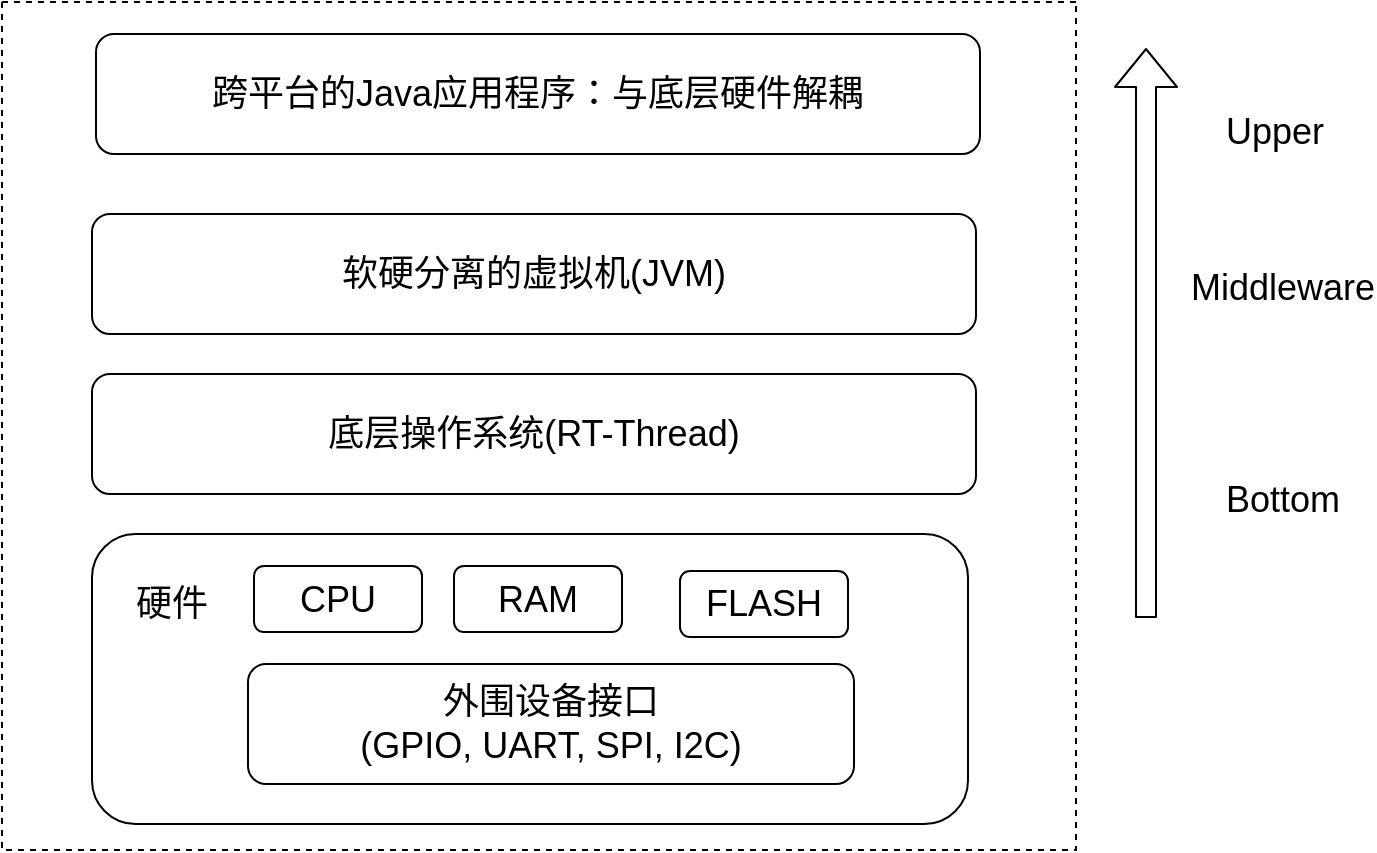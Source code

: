 <mxfile version="14.8.3" type="github">
  <diagram id="prtHgNgQTEPvFCAcTncT" name="Page-1">
    <mxGraphModel dx="1038" dy="580" grid="0" gridSize="10" guides="1" tooltips="1" connect="1" arrows="1" fold="1" page="1" pageScale="1" pageWidth="827" pageHeight="1169" math="0" shadow="0">
      <root>
        <mxCell id="0" />
        <mxCell id="1" parent="0" />
        <mxCell id="a8ILpG0mJ9cBbUMgCVEm-3" value="" style="swimlane;startSize=0;dashed=1;strokeWidth=1;perimeterSpacing=1;" vertex="1" parent="1">
          <mxGeometry x="53" y="134" width="537" height="424" as="geometry">
            <mxRectangle x="144" y="319" width="50" height="44" as="alternateBounds" />
          </mxGeometry>
        </mxCell>
        <mxCell id="a8ILpG0mJ9cBbUMgCVEm-13" value="&lt;span style=&quot;font-size: 18px&quot;&gt;跨平台的Java应用程序：与底层硬件解耦&lt;/span&gt;" style="rounded=1;whiteSpace=wrap;html=1;strokeWidth=1;" vertex="1" parent="a8ILpG0mJ9cBbUMgCVEm-3">
          <mxGeometry x="47" y="16" width="442" height="60" as="geometry" />
        </mxCell>
        <mxCell id="a8ILpG0mJ9cBbUMgCVEm-11" value="&lt;span style=&quot;font-size: 18px&quot;&gt;软硬分离的虚拟机(JVM)&lt;/span&gt;" style="rounded=1;whiteSpace=wrap;html=1;strokeWidth=1;" vertex="1" parent="a8ILpG0mJ9cBbUMgCVEm-3">
          <mxGeometry x="45" y="106" width="442" height="60" as="geometry" />
        </mxCell>
        <mxCell id="a8ILpG0mJ9cBbUMgCVEm-12" value="&lt;span style=&quot;font-size: 18px&quot;&gt;底层操作系统(RT-Thread)&lt;/span&gt;" style="rounded=1;whiteSpace=wrap;html=1;strokeWidth=1;" vertex="1" parent="a8ILpG0mJ9cBbUMgCVEm-3">
          <mxGeometry x="45" y="186" width="442" height="60" as="geometry" />
        </mxCell>
        <mxCell id="a8ILpG0mJ9cBbUMgCVEm-24" value="" style="rounded=1;whiteSpace=wrap;html=1;strokeWidth=1;" vertex="1" parent="a8ILpG0mJ9cBbUMgCVEm-3">
          <mxGeometry x="45" y="266" width="438" height="145" as="geometry" />
        </mxCell>
        <mxCell id="a8ILpG0mJ9cBbUMgCVEm-25" value="&lt;font style=&quot;font-size: 18px&quot;&gt;CPU&lt;/font&gt;" style="rounded=1;whiteSpace=wrap;html=1;strokeWidth=1;" vertex="1" parent="a8ILpG0mJ9cBbUMgCVEm-3">
          <mxGeometry x="126" y="282" width="84" height="33" as="geometry" />
        </mxCell>
        <mxCell id="a8ILpG0mJ9cBbUMgCVEm-31" value="&lt;font style=&quot;font-size: 18px&quot;&gt;外围设备接口&lt;br&gt;(GPIO, UART, SPI, I2C)&lt;/font&gt;" style="rounded=1;whiteSpace=wrap;html=1;strokeWidth=1;" vertex="1" parent="a8ILpG0mJ9cBbUMgCVEm-3">
          <mxGeometry x="123" y="331" width="303" height="60" as="geometry" />
        </mxCell>
        <mxCell id="a8ILpG0mJ9cBbUMgCVEm-28" value="&lt;font style=&quot;font-size: 18px&quot;&gt;硬件&lt;/font&gt;" style="rounded=1;whiteSpace=wrap;html=1;strokeWidth=0;opacity=0;" vertex="1" parent="a8ILpG0mJ9cBbUMgCVEm-3">
          <mxGeometry x="60" y="293" width="50" height="16" as="geometry" />
        </mxCell>
        <mxCell id="a8ILpG0mJ9cBbUMgCVEm-30" value="&lt;font style=&quot;font-size: 18px&quot;&gt;FLASH&lt;/font&gt;" style="rounded=1;whiteSpace=wrap;html=1;strokeWidth=1;" vertex="1" parent="a8ILpG0mJ9cBbUMgCVEm-3">
          <mxGeometry x="339" y="284.5" width="84" height="33" as="geometry" />
        </mxCell>
        <mxCell id="a8ILpG0mJ9cBbUMgCVEm-35" value="&lt;font style=&quot;font-size: 18px&quot;&gt;RAM&lt;/font&gt;" style="rounded=1;whiteSpace=wrap;html=1;strokeWidth=1;" vertex="1" parent="a8ILpG0mJ9cBbUMgCVEm-3">
          <mxGeometry x="226" y="282" width="84" height="33" as="geometry" />
        </mxCell>
        <mxCell id="a8ILpG0mJ9cBbUMgCVEm-41" value="" style="shape=flexArrow;endArrow=classic;html=1;" edge="1" parent="1">
          <mxGeometry width="50" height="50" relative="1" as="geometry">
            <mxPoint x="625" y="442" as="sourcePoint" />
            <mxPoint x="625" y="157" as="targetPoint" />
          </mxGeometry>
        </mxCell>
        <mxCell id="a8ILpG0mJ9cBbUMgCVEm-42" value="&lt;font style=&quot;font-size: 18px&quot;&gt;Bottom&lt;/font&gt;" style="rounded=0;whiteSpace=wrap;html=1;strokeWidth=0;opacity=0;" vertex="1" parent="1">
          <mxGeometry x="652" y="368" width="83" height="30" as="geometry" />
        </mxCell>
        <mxCell id="a8ILpG0mJ9cBbUMgCVEm-43" value="&lt;font style=&quot;font-size: 18px&quot;&gt;Middleware&lt;/font&gt;" style="rounded=0;whiteSpace=wrap;html=1;strokeWidth=0;opacity=0;" vertex="1" parent="1">
          <mxGeometry x="652" y="262" width="83" height="30" as="geometry" />
        </mxCell>
        <mxCell id="a8ILpG0mJ9cBbUMgCVEm-44" value="&lt;span style=&quot;font-size: 18px&quot;&gt;Upper&lt;/span&gt;" style="rounded=0;whiteSpace=wrap;html=1;strokeWidth=0;opacity=0;" vertex="1" parent="1">
          <mxGeometry x="648" y="184" width="83" height="30" as="geometry" />
        </mxCell>
      </root>
    </mxGraphModel>
  </diagram>
</mxfile>
